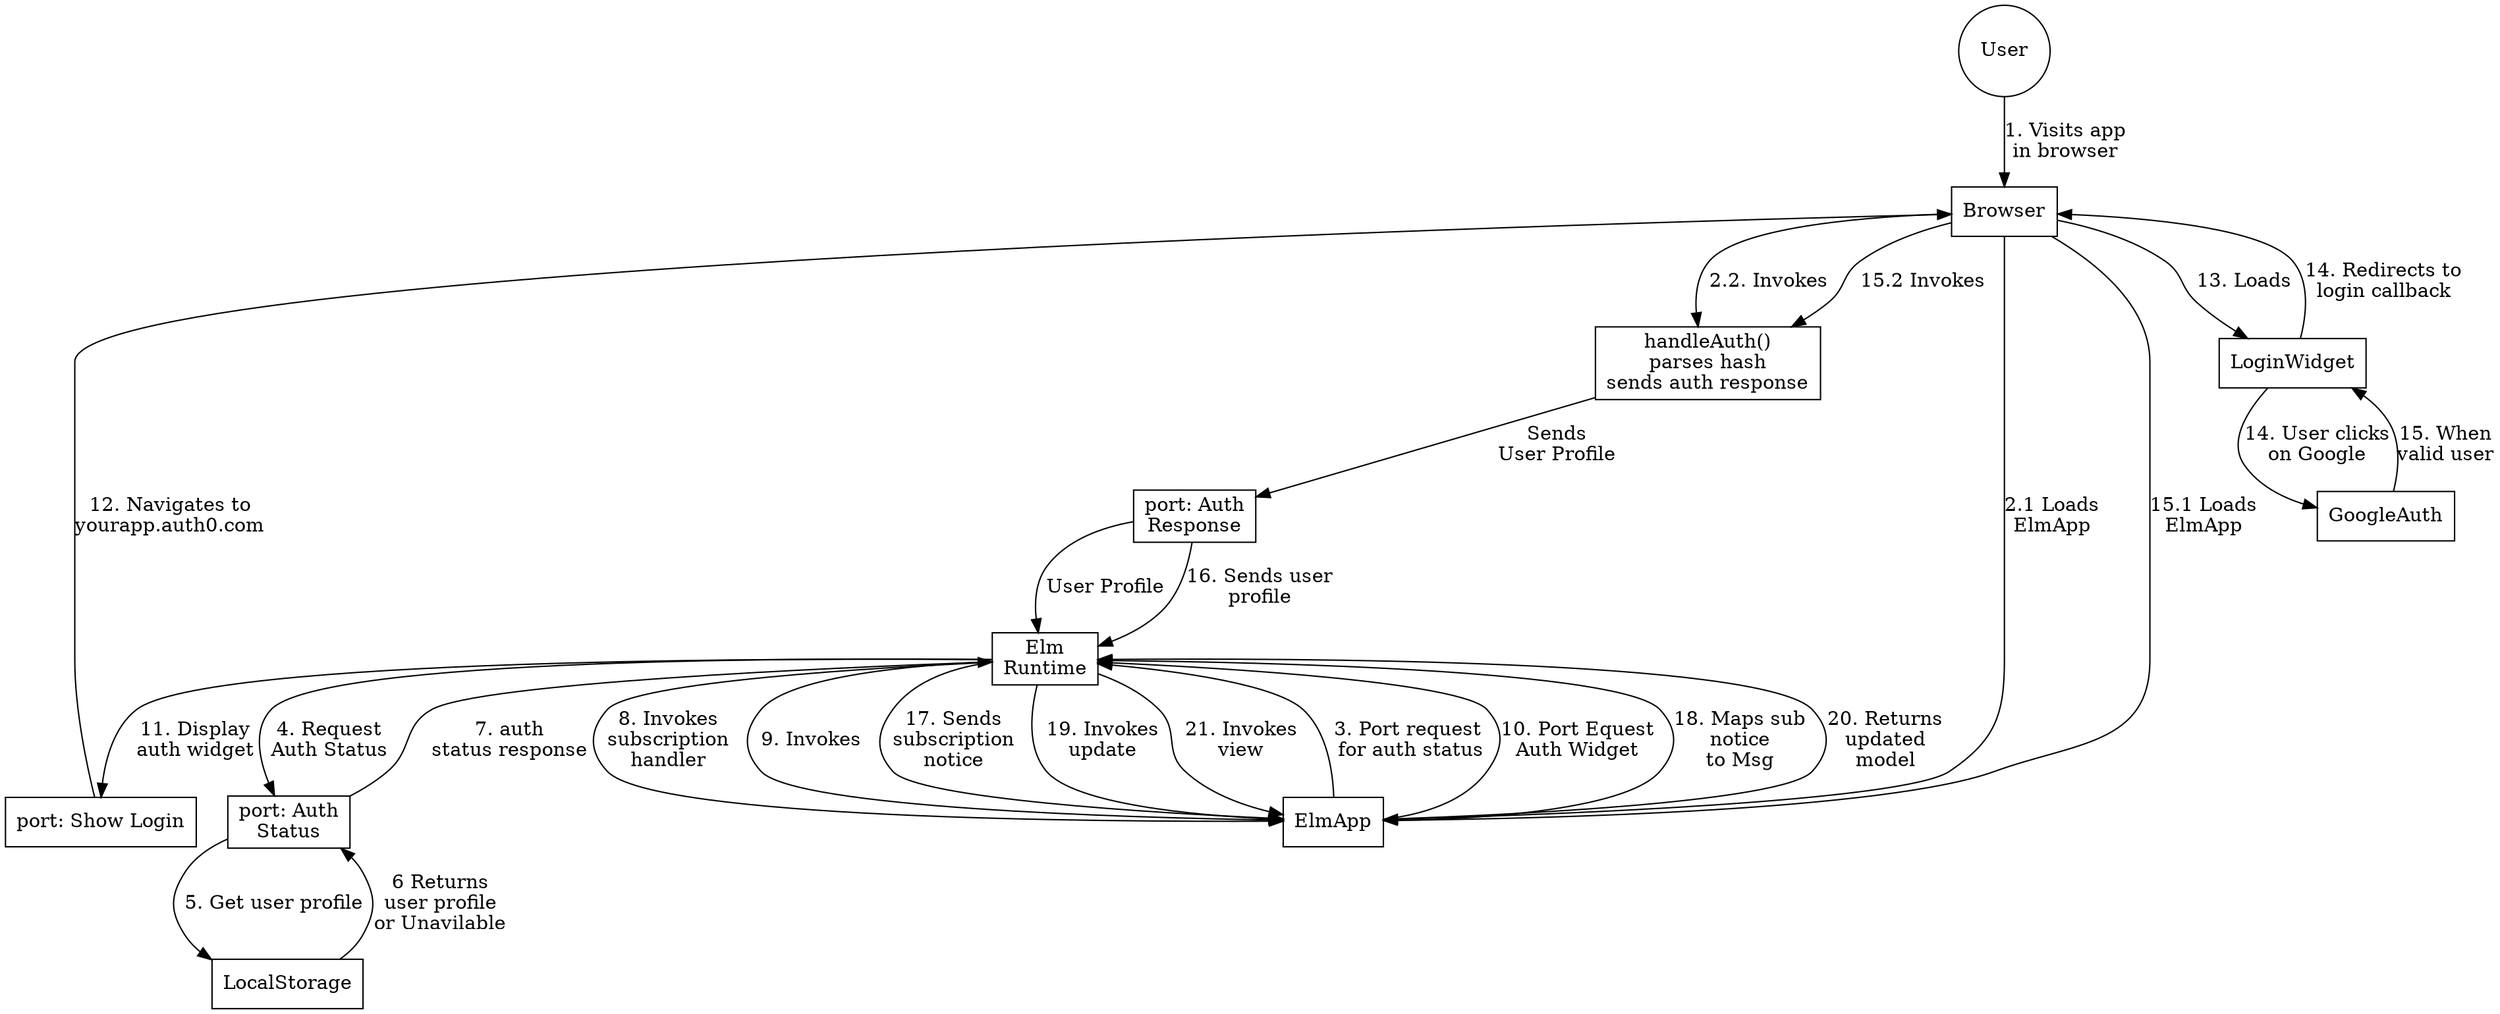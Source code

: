 digraph {
        node[shape=rect]
        User[label="User", shape="circle"]
        Runtime[label="Elm\nRuntime"]
        AuthStatusPort[label="port: Auth\nStatus"]
        ShowLoginPort[label="port: Show Login"]
        AuthResponse[label="port: Auth\nResponse"]

        HandleAuth[label="handleAuth()\nparses hash\nsends auth response"]
        User -> Browser[label="1. Visits app\nin browser"]
        Browser -> ElmApp[label="2.1 Loads\nElmApp"]
        Browser -> HandleAuth[label="2.2. Invokes"]
        ElmApp -> Runtime[label="3. Port request\n for auth status"]
        Runtime -> AuthStatusPort[label="4. Request\nAuth Status"]
        AuthStatusPort -> LocalStorage[label="5. Get user profile"]
        LocalStorage -> AuthStatusPort[label="6 Returns\nuser profile\nor Unavilable"]
        AuthStatusPort -> Runtime[label="7. auth\nstatus response"]
        Runtime -> ElmApp[label="8. Invokes\nsubscription\nhandler"]
        Runtime -> ElmApp[label="9. Invokes"]
        ElmApp -> Runtime[label="10. Port Equest\nAuth Widget"]
        Runtime -> ShowLoginPort[label="11. Display\nauth widget"]
        
        ShowLoginPort -> Browser[label="12. Navigates to\nyourapp.auth0.com"]
        Browser -> LoginWidget[label="13. Loads"]
        LoginWidget -> GoogleAuth[label="14. User clicks\non Google"]
        GoogleAuth -> LoginWidget[label="15. When\nvalid user"]
        LoginWidget -> Browser [label="14. Redirects to\nlogin callback"]
        Browser -> ElmApp[label="15.1 Loads\nElmApp"]
        Browser -> HandleAuth[label="15.2 Invokes"]
        HandleAuth -> AuthResponse[label="Sends\nUser Profile"]
        AuthResponse -> Runtime[label="User Profile"]
        AuthResponse -> Runtime[label="16. Sends user\nprofile"]
        Runtime -> ElmApp[label="17. Sends\nsubscription\nnotice"]
        ElmApp -> Runtime[label="18. Maps sub\nnotice\nto Msg"]
        Runtime -> ElmApp[label="19. Invokes\nupdate"]
        ElmApp -> Runtime[label="20. Returns\nupdated\nmodel"]
        Runtime -> ElmApp[label="21. Invokes\nview"]
        
}
